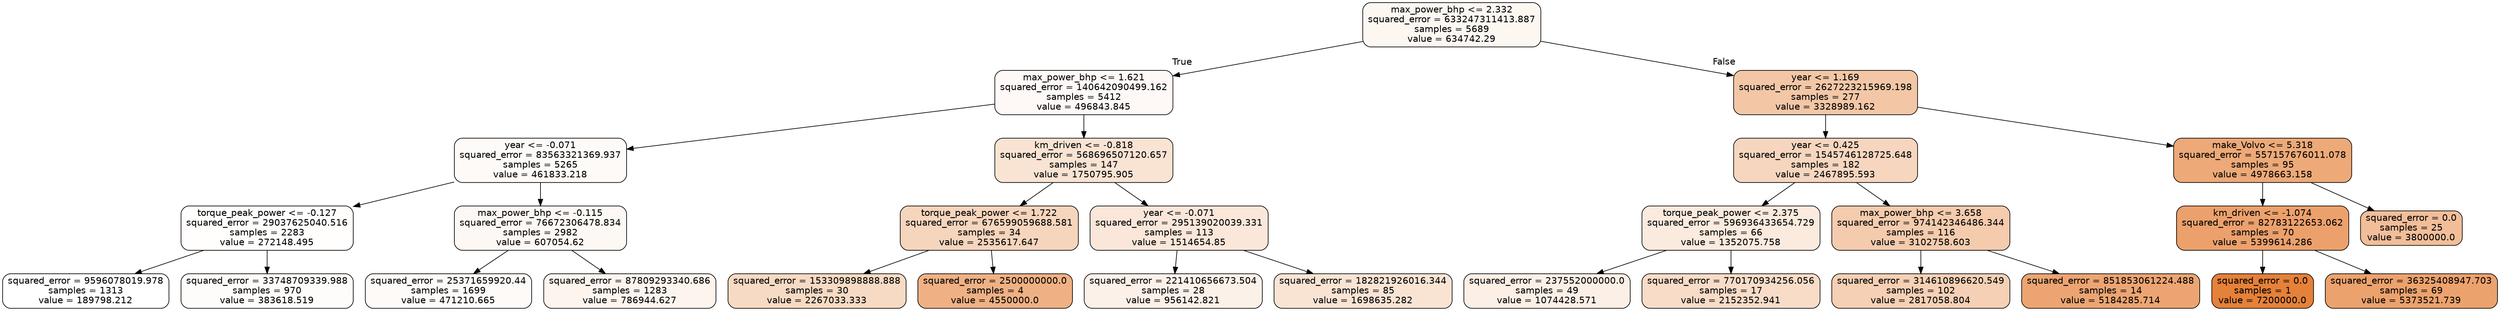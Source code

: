 digraph Tree {
node [shape=box, style="filled, rounded", color="black", fontname="helvetica"] ;
edge [fontname="helvetica"] ;
0 [label="max_power_bhp <= 2.332\nsquared_error = 633247311413.887\nsamples = 5689\nvalue = 634742.29", fillcolor="#fdf7f2"] ;
1 [label="max_power_bhp <= 1.621\nsquared_error = 140642090499.162\nsamples = 5412\nvalue = 496843.845", fillcolor="#fef9f6"] ;
0 -> 1 [labeldistance=2.5, labelangle=45, headlabel="True"] ;
2 [label="year <= -0.071\nsquared_error = 83563321369.937\nsamples = 5265\nvalue = 461833.218", fillcolor="#fefaf7"] ;
1 -> 2 ;
3 [label="torque_peak_power <= -0.127\nsquared_error = 29037625040.516\nsamples = 2283\nvalue = 272148.495", fillcolor="#fffefd"] ;
2 -> 3 ;
4 [label="squared_error = 9596078019.978\nsamples = 1313\nvalue = 189798.212", fillcolor="#ffffff"] ;
3 -> 4 ;
5 [label="squared_error = 33748709339.988\nsamples = 970\nvalue = 383618.519", fillcolor="#fefcfa"] ;
3 -> 5 ;
6 [label="max_power_bhp <= -0.115\nsquared_error = 76672306478.834\nsamples = 2982\nvalue = 607054.62", fillcolor="#fdf8f3"] ;
2 -> 6 ;
7 [label="squared_error = 25371659920.44\nsamples = 1699\nvalue = 471210.665", fillcolor="#fefaf7"] ;
6 -> 7 ;
8 [label="squared_error = 87809293340.686\nsamples = 1283\nvalue = 786944.627", fillcolor="#fdf4ee"] ;
6 -> 8 ;
9 [label="km_driven <= -0.818\nsquared_error = 568696507120.657\nsamples = 147\nvalue = 1750795.905", fillcolor="#f9e3d3"] ;
1 -> 9 ;
10 [label="torque_peak_power <= 1.722\nsquared_error = 676599059688.581\nsamples = 34\nvalue = 2535617.647", fillcolor="#f6d5bd"] ;
9 -> 10 ;
11 [label="squared_error = 153309898888.888\nsamples = 30\nvalue = 2267033.333", fillcolor="#f7dac4"] ;
10 -> 11 ;
12 [label="squared_error = 2500000000.0\nsamples = 4\nvalue = 4550000.0", fillcolor="#efb184"] ;
10 -> 12 ;
13 [label="year <= -0.071\nsquared_error = 295139020039.331\nsamples = 113\nvalue = 1514654.85", fillcolor="#fae7da"] ;
9 -> 13 ;
14 [label="squared_error = 221410656673.504\nsamples = 28\nvalue = 956142.821", fillcolor="#fcf1e9"] ;
13 -> 14 ;
15 [label="squared_error = 182821926016.344\nsamples = 85\nvalue = 1698635.282", fillcolor="#f9e4d4"] ;
13 -> 15 ;
16 [label="year <= 1.169\nsquared_error = 2627223215969.198\nsamples = 277\nvalue = 3328989.162", fillcolor="#f3c7a6"] ;
0 -> 16 [labeldistance=2.5, labelangle=-45, headlabel="False"] ;
17 [label="year <= 0.425\nsquared_error = 1545746128725.648\nsamples = 182\nvalue = 2467895.593", fillcolor="#f7d6bf"] ;
16 -> 17 ;
18 [label="torque_peak_power <= 2.375\nsquared_error = 596936433654.729\nsamples = 66\nvalue = 1352075.758", fillcolor="#fbeade"] ;
17 -> 18 ;
19 [label="squared_error = 237552000000.0\nsamples = 49\nvalue = 1074428.571", fillcolor="#fcefe6"] ;
18 -> 19 ;
20 [label="squared_error = 770170934256.056\nsamples = 17\nvalue = 2152352.941", fillcolor="#f8dcc8"] ;
18 -> 20 ;
21 [label="max_power_bhp <= 3.658\nsquared_error = 974142346486.344\nsamples = 116\nvalue = 3102758.603", fillcolor="#f4cbad"] ;
17 -> 21 ;
22 [label="squared_error = 314610896620.549\nsamples = 102\nvalue = 2817058.804", fillcolor="#f5d0b5"] ;
21 -> 22 ;
23 [label="squared_error = 851853061224.488\nsamples = 14\nvalue = 5184285.714", fillcolor="#eca572"] ;
21 -> 23 ;
24 [label="make_Volvo <= 5.318\nsquared_error = 557157676011.078\nsamples = 95\nvalue = 4978663.158", fillcolor="#eda978"] ;
16 -> 24 ;
25 [label="km_driven <= -1.074\nsquared_error = 82783122653.062\nsamples = 70\nvalue = 5399614.286", fillcolor="#eca16c"] ;
24 -> 25 ;
26 [label="squared_error = 0.0\nsamples = 1\nvalue = 7200000.0", fillcolor="#e58139"] ;
25 -> 26 ;
27 [label="squared_error = 36325408947.703\nsamples = 69\nvalue = 5373521.739", fillcolor="#eca26d"] ;
25 -> 27 ;
28 [label="squared_error = 0.0\nsamples = 25\nvalue = 3800000.0", fillcolor="#f2be99"] ;
24 -> 28 ;
}